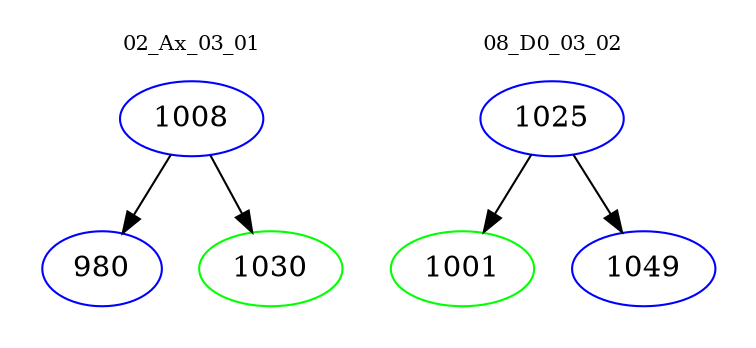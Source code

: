 digraph{
subgraph cluster_0 {
color = white
label = "02_Ax_03_01";
fontsize=10;
T0_1008 [label="1008", color="blue"]
T0_1008 -> T0_980 [color="black"]
T0_980 [label="980", color="blue"]
T0_1008 -> T0_1030 [color="black"]
T0_1030 [label="1030", color="green"]
}
subgraph cluster_1 {
color = white
label = "08_D0_03_02";
fontsize=10;
T1_1025 [label="1025", color="blue"]
T1_1025 -> T1_1001 [color="black"]
T1_1001 [label="1001", color="green"]
T1_1025 -> T1_1049 [color="black"]
T1_1049 [label="1049", color="blue"]
}
}
